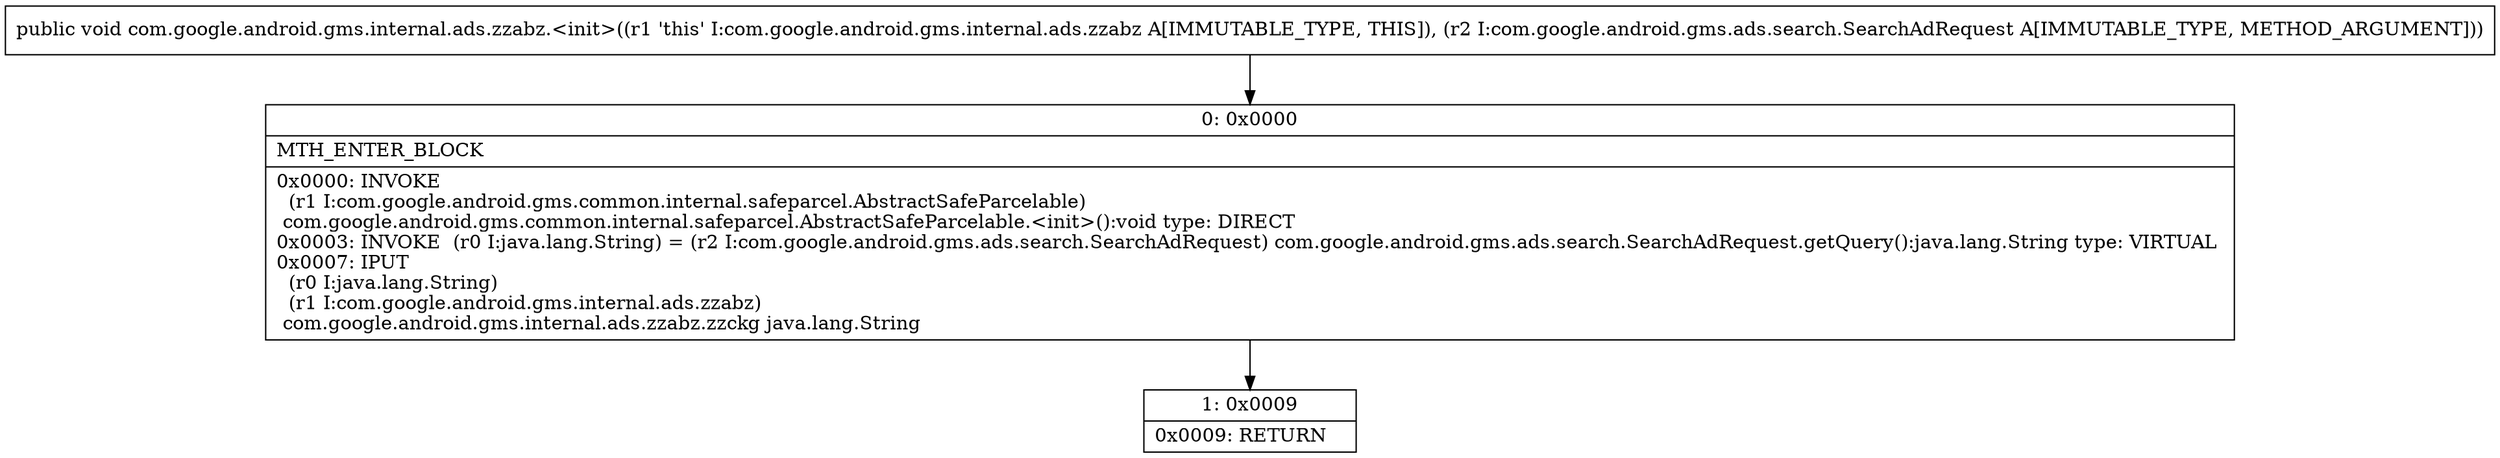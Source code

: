digraph "CFG forcom.google.android.gms.internal.ads.zzabz.\<init\>(Lcom\/google\/android\/gms\/ads\/search\/SearchAdRequest;)V" {
Node_0 [shape=record,label="{0\:\ 0x0000|MTH_ENTER_BLOCK\l|0x0000: INVOKE  \l  (r1 I:com.google.android.gms.common.internal.safeparcel.AbstractSafeParcelable)\l com.google.android.gms.common.internal.safeparcel.AbstractSafeParcelable.\<init\>():void type: DIRECT \l0x0003: INVOKE  (r0 I:java.lang.String) = (r2 I:com.google.android.gms.ads.search.SearchAdRequest) com.google.android.gms.ads.search.SearchAdRequest.getQuery():java.lang.String type: VIRTUAL \l0x0007: IPUT  \l  (r0 I:java.lang.String)\l  (r1 I:com.google.android.gms.internal.ads.zzabz)\l com.google.android.gms.internal.ads.zzabz.zzckg java.lang.String \l}"];
Node_1 [shape=record,label="{1\:\ 0x0009|0x0009: RETURN   \l}"];
MethodNode[shape=record,label="{public void com.google.android.gms.internal.ads.zzabz.\<init\>((r1 'this' I:com.google.android.gms.internal.ads.zzabz A[IMMUTABLE_TYPE, THIS]), (r2 I:com.google.android.gms.ads.search.SearchAdRequest A[IMMUTABLE_TYPE, METHOD_ARGUMENT])) }"];
MethodNode -> Node_0;
Node_0 -> Node_1;
}

